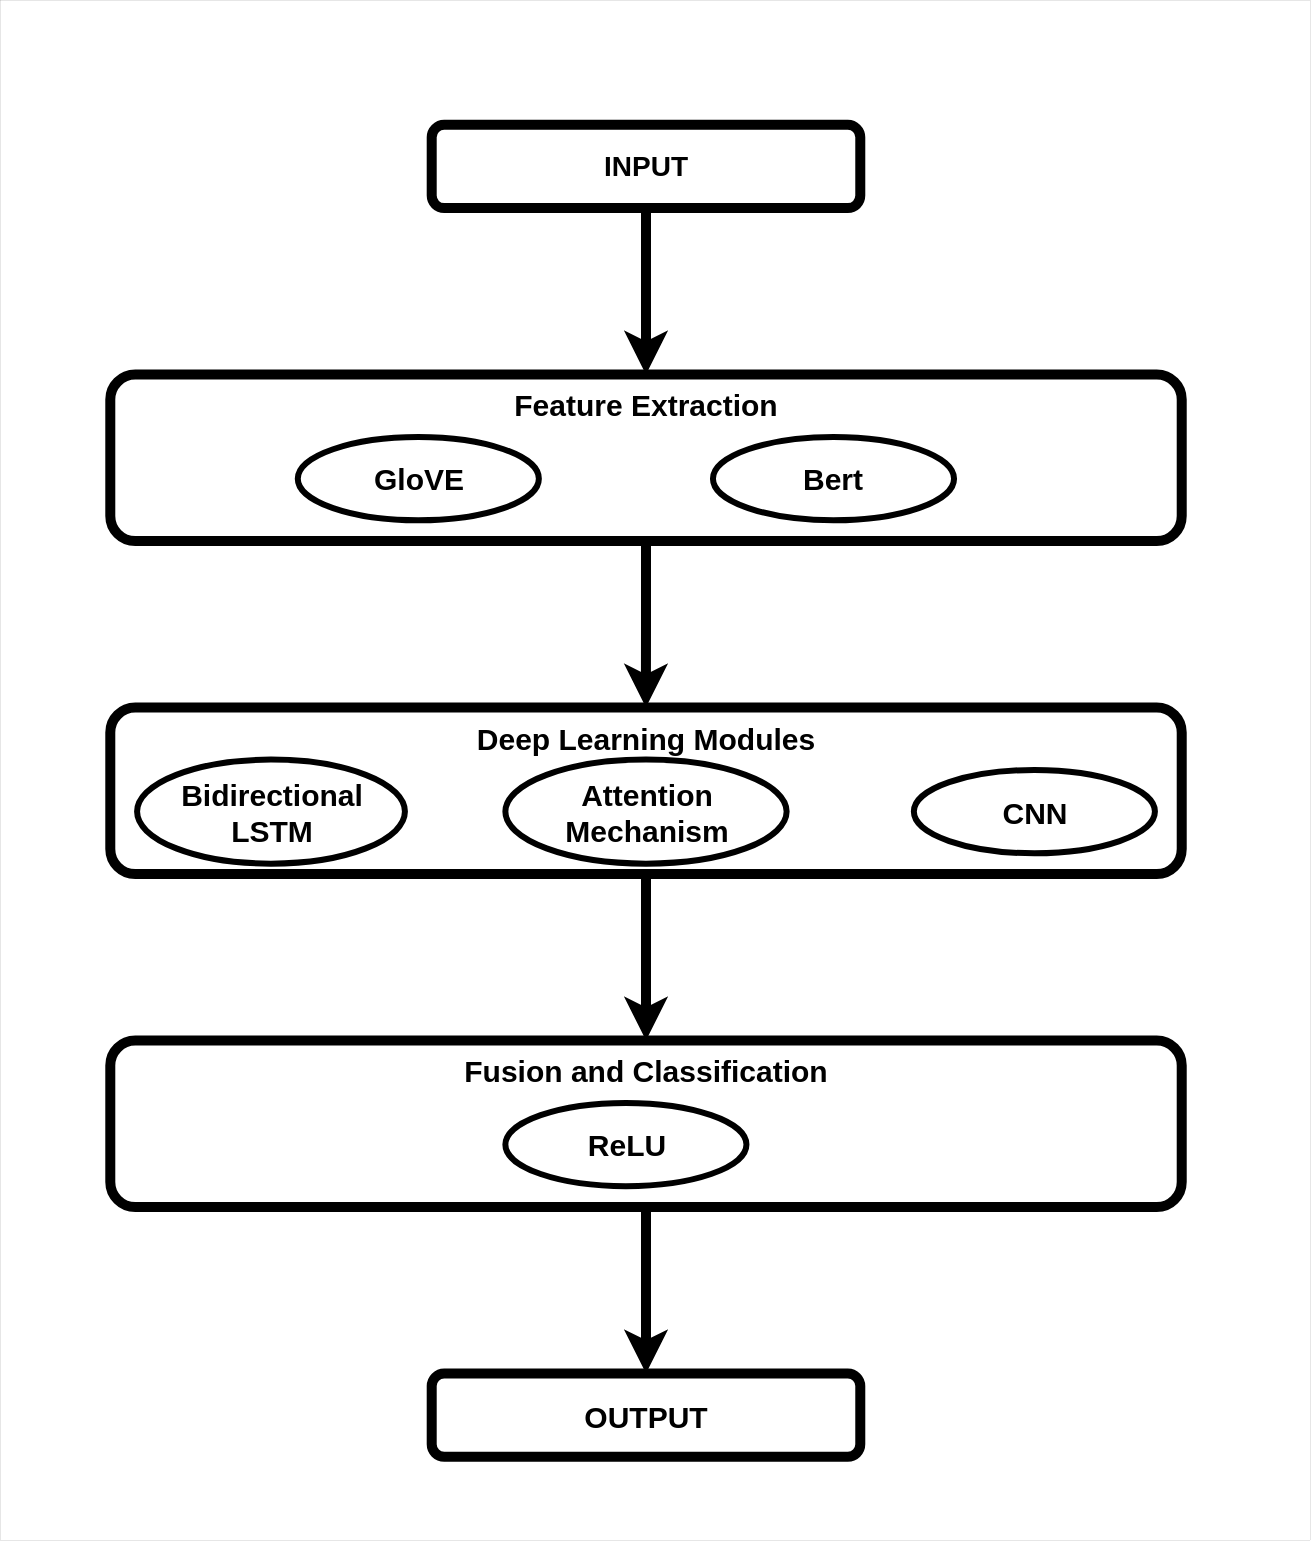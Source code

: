 <mxfile version="26.0.7">
  <diagram name="Page-1" id="XDB04rvkvYiXwnsHpOif">
    <mxGraphModel dx="2227" dy="2280" grid="0" gridSize="10" guides="1" tooltips="1" connect="1" arrows="1" fold="1" page="1" pageScale="1" pageWidth="850" pageHeight="1100" math="0" shadow="0">
      <root>
        <mxCell id="0" />
        <mxCell id="1" parent="0" />
        <mxCell id="8TrVyVLYIBjpl2dbPp21-23" value="" style="group" vertex="1" connectable="0" parent="1">
          <mxGeometry x="112" y="-60" width="655" height="770" as="geometry" />
        </mxCell>
        <mxCell id="8TrVyVLYIBjpl2dbPp21-21" value="" style="rounded=0;whiteSpace=wrap;html=1;container=0;strokeWidth=0;" vertex="1" parent="8TrVyVLYIBjpl2dbPp21-23">
          <mxGeometry width="655" height="770" as="geometry" />
        </mxCell>
        <mxCell id="8TrVyVLYIBjpl2dbPp21-11" style="edgeStyle=orthogonalEdgeStyle;rounded=0;orthogonalLoop=1;jettySize=auto;html=1;exitX=0.5;exitY=1;exitDx=0;exitDy=0;strokeWidth=5;" edge="1" parent="8TrVyVLYIBjpl2dbPp21-23" source="8TrVyVLYIBjpl2dbPp21-1" target="8TrVyVLYIBjpl2dbPp21-7">
          <mxGeometry relative="1" as="geometry" />
        </mxCell>
        <mxCell id="8TrVyVLYIBjpl2dbPp21-1" value="&lt;font&gt;&lt;span&gt;Feature Extraction&lt;/span&gt;&lt;/font&gt;" style="rounded=1;whiteSpace=wrap;html=1;strokeWidth=5;verticalAlign=top;fontSize=15;fontStyle=1;container=0;" vertex="1" parent="8TrVyVLYIBjpl2dbPp21-23">
          <mxGeometry x="55.143" y="187.297" width="535.714" height="83.243" as="geometry" />
        </mxCell>
        <mxCell id="8TrVyVLYIBjpl2dbPp21-6" style="edgeStyle=orthogonalEdgeStyle;rounded=0;orthogonalLoop=1;jettySize=auto;html=1;exitX=0.5;exitY=1;exitDx=0;exitDy=0;entryX=0.5;entryY=0;entryDx=0;entryDy=0;strokeWidth=5;" edge="1" parent="8TrVyVLYIBjpl2dbPp21-23" source="8TrVyVLYIBjpl2dbPp21-5" target="8TrVyVLYIBjpl2dbPp21-1">
          <mxGeometry relative="1" as="geometry" />
        </mxCell>
        <mxCell id="8TrVyVLYIBjpl2dbPp21-5" value="&lt;b&gt;&lt;font style=&quot;font-size: 14px;&quot;&gt;INPUT&lt;/font&gt;&lt;/b&gt;" style="rounded=1;whiteSpace=wrap;html=1;strokeWidth=5;container=0;" vertex="1" parent="8TrVyVLYIBjpl2dbPp21-23">
          <mxGeometry x="215.857" y="62.432" width="214.286" height="41.622" as="geometry" />
        </mxCell>
        <mxCell id="8TrVyVLYIBjpl2dbPp21-12" style="edgeStyle=orthogonalEdgeStyle;rounded=0;orthogonalLoop=1;jettySize=auto;html=1;exitX=0.5;exitY=1;exitDx=0;exitDy=0;entryX=0.5;entryY=0;entryDx=0;entryDy=0;strokeWidth=5;" edge="1" parent="8TrVyVLYIBjpl2dbPp21-23" source="8TrVyVLYIBjpl2dbPp21-7" target="8TrVyVLYIBjpl2dbPp21-8">
          <mxGeometry relative="1" as="geometry" />
        </mxCell>
        <mxCell id="8TrVyVLYIBjpl2dbPp21-7" value="Deep Learning Modules" style="rounded=1;whiteSpace=wrap;html=1;strokeWidth=5;verticalAlign=top;fontSize=15;fontStyle=1;container=0;" vertex="1" parent="8TrVyVLYIBjpl2dbPp21-23">
          <mxGeometry x="55.143" y="353.784" width="535.714" height="83.243" as="geometry" />
        </mxCell>
        <mxCell id="8TrVyVLYIBjpl2dbPp21-13" style="edgeStyle=orthogonalEdgeStyle;rounded=0;orthogonalLoop=1;jettySize=auto;html=1;exitX=0.5;exitY=1;exitDx=0;exitDy=0;entryX=0.5;entryY=0;entryDx=0;entryDy=0;strokeWidth=5;" edge="1" parent="8TrVyVLYIBjpl2dbPp21-23" source="8TrVyVLYIBjpl2dbPp21-8" target="8TrVyVLYIBjpl2dbPp21-9">
          <mxGeometry relative="1" as="geometry" />
        </mxCell>
        <mxCell id="8TrVyVLYIBjpl2dbPp21-8" value="Fusion and Classification" style="rounded=1;whiteSpace=wrap;html=1;strokeWidth=5;verticalAlign=top;fontSize=15;fontStyle=1;container=0;" vertex="1" parent="8TrVyVLYIBjpl2dbPp21-23">
          <mxGeometry x="55.143" y="520.27" width="535.714" height="83.243" as="geometry" />
        </mxCell>
        <mxCell id="8TrVyVLYIBjpl2dbPp21-9" value="&lt;b&gt;&lt;font style=&quot;font-size: 15px;&quot;&gt;OUTPUT&lt;/font&gt;&lt;/b&gt;" style="rounded=1;whiteSpace=wrap;html=1;strokeWidth=5;container=0;" vertex="1" parent="8TrVyVLYIBjpl2dbPp21-23">
          <mxGeometry x="215.857" y="686.757" width="214.286" height="41.622" as="geometry" />
        </mxCell>
        <mxCell id="8TrVyVLYIBjpl2dbPp21-15" value="&lt;b&gt;&lt;font style=&quot;font-size: 15px;&quot;&gt;GloVE&lt;/font&gt;&lt;/b&gt;" style="ellipse;whiteSpace=wrap;html=1;strokeWidth=3;container=0;" vertex="1" parent="8TrVyVLYIBjpl2dbPp21-23">
          <mxGeometry x="148.893" y="218.514" width="120.536" height="41.622" as="geometry" />
        </mxCell>
        <mxCell id="8TrVyVLYIBjpl2dbPp21-16" value="&lt;b&gt;&lt;font style=&quot;font-size: 15px;&quot;&gt;Bert&lt;/font&gt;&lt;/b&gt;" style="ellipse;whiteSpace=wrap;html=1;strokeWidth=3;container=0;" vertex="1" parent="8TrVyVLYIBjpl2dbPp21-23">
          <mxGeometry x="356.482" y="218.514" width="120.536" height="41.622" as="geometry" />
        </mxCell>
        <mxCell id="8TrVyVLYIBjpl2dbPp21-17" value="&lt;b&gt;&lt;font style=&quot;font-size: 15px;&quot;&gt;Bidirectional LSTM&lt;/font&gt;&lt;/b&gt;" style="ellipse;whiteSpace=wrap;html=1;strokeWidth=3;container=0;" vertex="1" parent="8TrVyVLYIBjpl2dbPp21-23">
          <mxGeometry x="68.536" y="379.797" width="133.929" height="52.027" as="geometry" />
        </mxCell>
        <mxCell id="8TrVyVLYIBjpl2dbPp21-18" value="&lt;b&gt;&lt;font style=&quot;font-size: 15px;&quot;&gt;Attention Mechanism&lt;/font&gt;&lt;/b&gt;" style="ellipse;whiteSpace=wrap;html=1;strokeWidth=3;container=0;" vertex="1" parent="8TrVyVLYIBjpl2dbPp21-23">
          <mxGeometry x="252.688" y="379.797" width="140.625" height="52.027" as="geometry" />
        </mxCell>
        <mxCell id="8TrVyVLYIBjpl2dbPp21-19" value="&lt;b&gt;&lt;font style=&quot;font-size: 15px;&quot;&gt;CNN&lt;/font&gt;&lt;/b&gt;" style="ellipse;whiteSpace=wrap;html=1;strokeWidth=3;container=0;" vertex="1" parent="8TrVyVLYIBjpl2dbPp21-23">
          <mxGeometry x="456.929" y="385.0" width="120.536" height="41.622" as="geometry" />
        </mxCell>
        <mxCell id="8TrVyVLYIBjpl2dbPp21-20" value="&lt;b&gt;&lt;font style=&quot;font-size: 15px;&quot;&gt;ReLU&lt;/font&gt;&lt;/b&gt;" style="ellipse;whiteSpace=wrap;html=1;strokeWidth=3;container=0;" vertex="1" parent="8TrVyVLYIBjpl2dbPp21-23">
          <mxGeometry x="252.688" y="551.486" width="120.536" height="41.622" as="geometry" />
        </mxCell>
      </root>
    </mxGraphModel>
  </diagram>
</mxfile>
